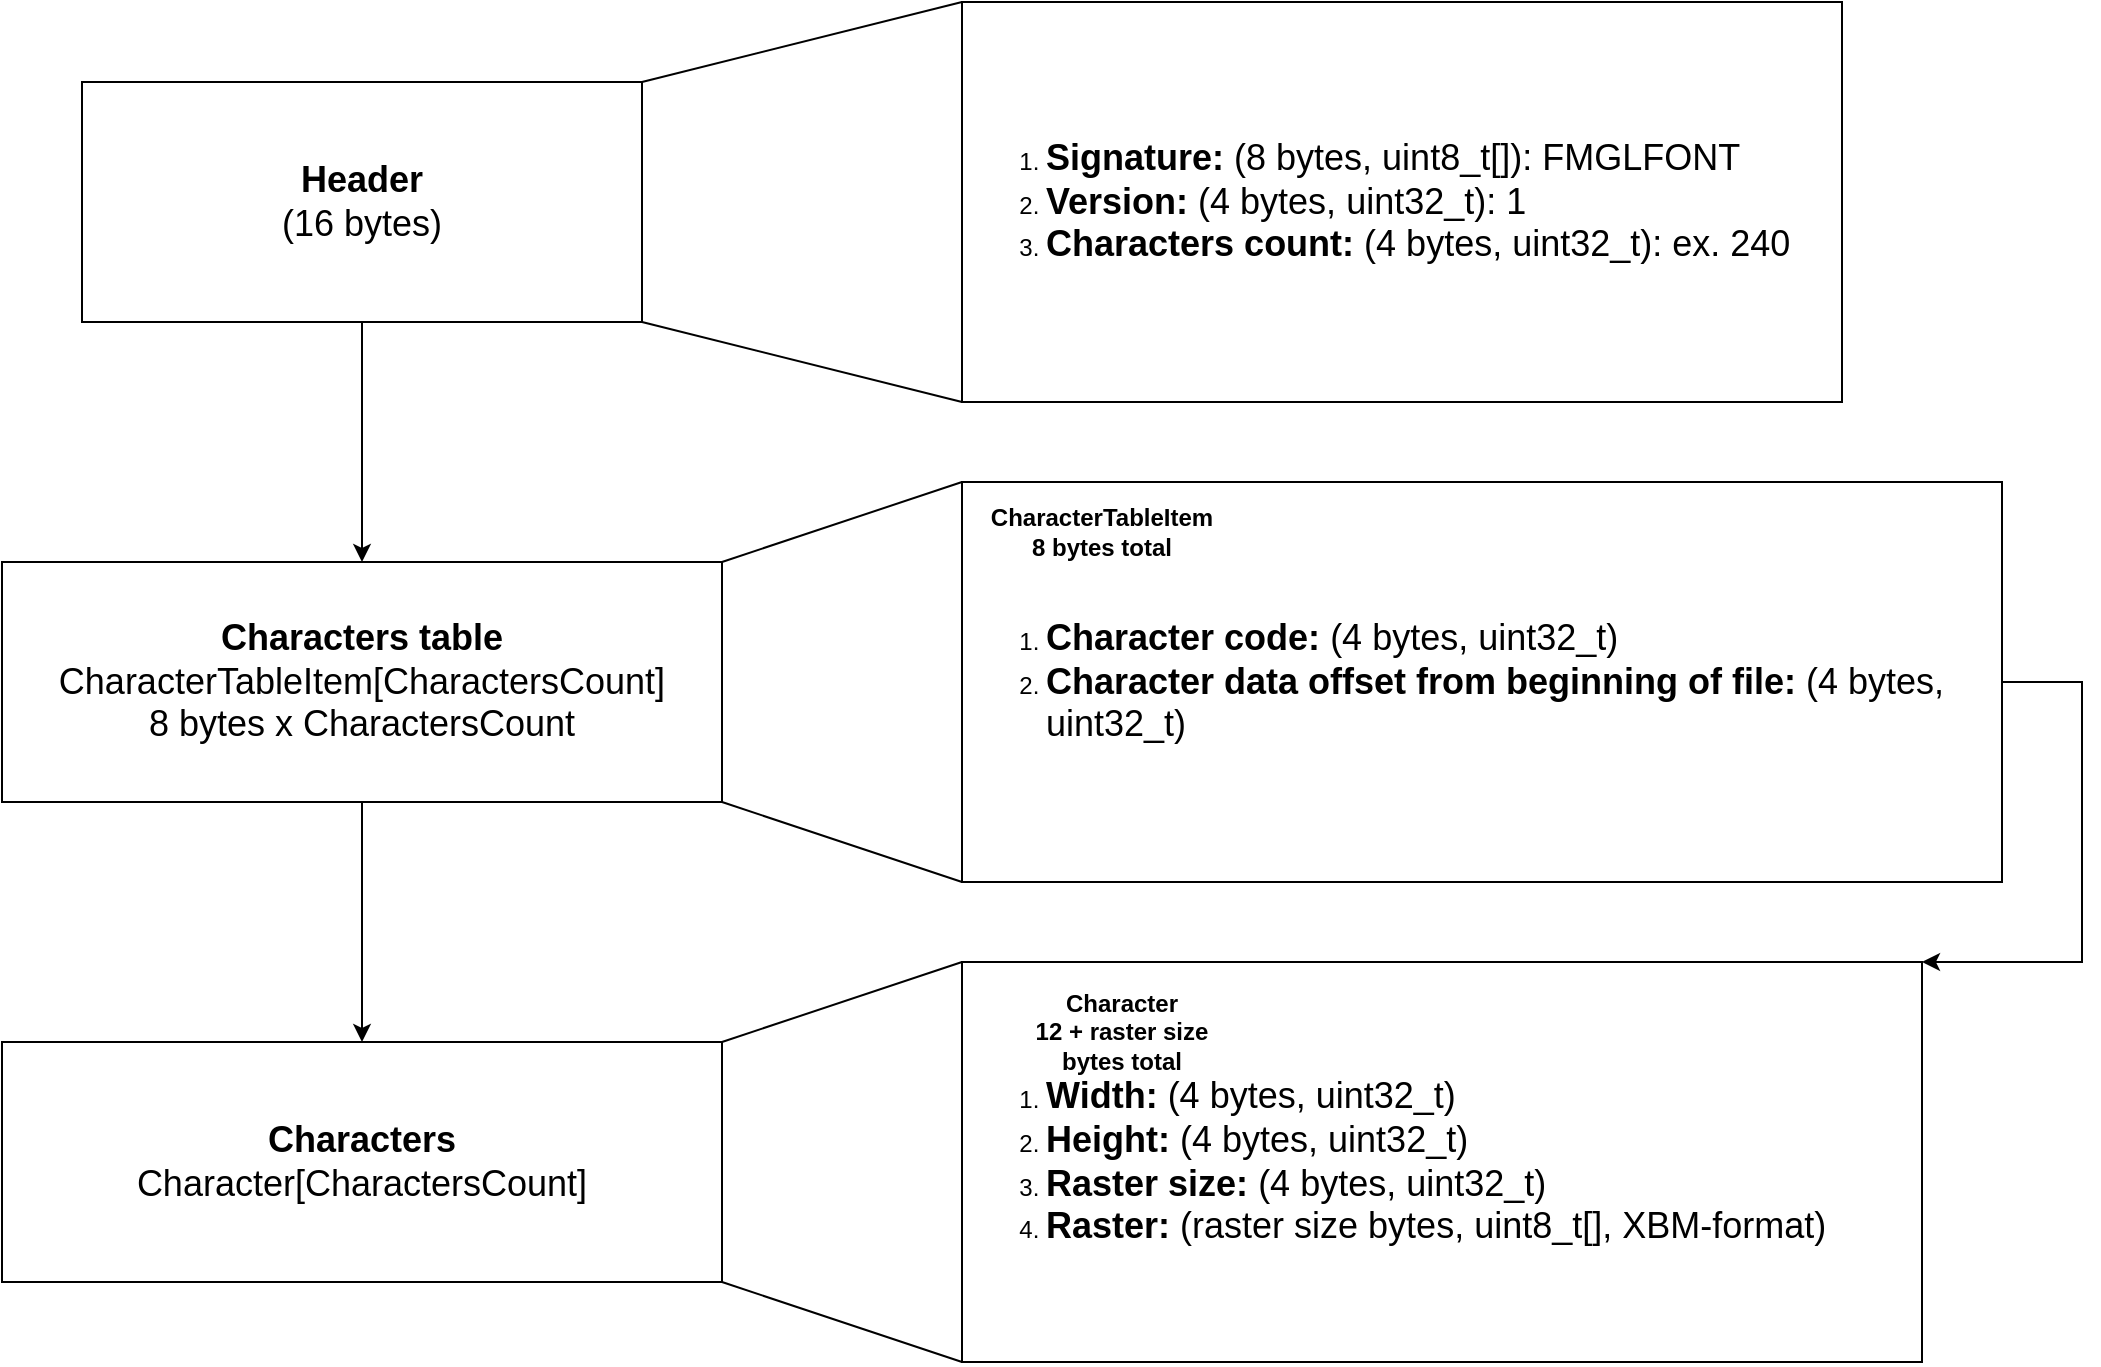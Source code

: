 <mxfile version="28.0.4">
  <diagram name="Page-1" id="z8vJLyzw1SSsMf7IVAN1">
    <mxGraphModel dx="1978" dy="1240" grid="1" gridSize="10" guides="1" tooltips="1" connect="1" arrows="1" fold="1" page="1" pageScale="1" pageWidth="850" pageHeight="1100" math="0" shadow="0">
      <root>
        <mxCell id="0" />
        <mxCell id="1" parent="0" />
        <mxCell id="Wkk6yHHU4i2QVKpF-zxj-6" style="edgeStyle=orthogonalEdgeStyle;rounded=0;orthogonalLoop=1;jettySize=auto;html=1;exitX=0.5;exitY=1;exitDx=0;exitDy=0;" parent="1" source="Wkk6yHHU4i2QVKpF-zxj-1" target="Wkk6yHHU4i2QVKpF-zxj-5" edge="1">
          <mxGeometry relative="1" as="geometry" />
        </mxCell>
        <mxCell id="Wkk6yHHU4i2QVKpF-zxj-1" value="&lt;b&gt;&lt;font style=&quot;font-size: 18px;&quot;&gt;Header&lt;/font&gt;&lt;/b&gt;&lt;div&gt;&lt;font style=&quot;font-size: 18px;&quot;&gt;(16 bytes)&lt;/font&gt;&lt;/div&gt;" style="rounded=0;whiteSpace=wrap;html=1;" parent="1" vertex="1">
          <mxGeometry x="40" y="80" width="280" height="120" as="geometry" />
        </mxCell>
        <mxCell id="Wkk6yHHU4i2QVKpF-zxj-2" value="&lt;ol&gt;&lt;li&gt;&lt;font style=&quot;font-size: 18px;&quot;&gt;&lt;b style=&quot;&quot;&gt;Signature:&lt;/b&gt; (8 bytes, uint8_t[]): FMGLFONT&lt;/font&gt;&lt;/li&gt;&lt;li&gt;&lt;font style=&quot;font-size: 18px;&quot;&gt;&lt;b&gt;Version:&lt;/b&gt; (4 bytes, uint32_t): 1&lt;/font&gt;&lt;/li&gt;&lt;li&gt;&lt;font style=&quot;font-size: 18px;&quot;&gt;&lt;b style=&quot;&quot;&gt;Characters count:&lt;/b&gt; (4 bytes, uint32_t): ex. 240&lt;/font&gt;&lt;/li&gt;&lt;/ol&gt;" style="rounded=0;whiteSpace=wrap;html=1;align=left;" parent="1" vertex="1">
          <mxGeometry x="480" y="40" width="440" height="200" as="geometry" />
        </mxCell>
        <mxCell id="Wkk6yHHU4i2QVKpF-zxj-3" value="" style="endArrow=none;html=1;rounded=0;entryX=0;entryY=0;entryDx=0;entryDy=0;exitX=1;exitY=0;exitDx=0;exitDy=0;" parent="1" source="Wkk6yHHU4i2QVKpF-zxj-1" target="Wkk6yHHU4i2QVKpF-zxj-2" edge="1">
          <mxGeometry width="50" height="50" relative="1" as="geometry">
            <mxPoint x="430" y="590" as="sourcePoint" />
            <mxPoint x="480" y="540" as="targetPoint" />
          </mxGeometry>
        </mxCell>
        <mxCell id="Wkk6yHHU4i2QVKpF-zxj-4" value="" style="endArrow=none;html=1;rounded=0;exitX=1;exitY=1;exitDx=0;exitDy=0;entryX=0;entryY=1;entryDx=0;entryDy=0;" parent="1" source="Wkk6yHHU4i2QVKpF-zxj-1" target="Wkk6yHHU4i2QVKpF-zxj-2" edge="1">
          <mxGeometry width="50" height="50" relative="1" as="geometry">
            <mxPoint x="430" y="590" as="sourcePoint" />
            <mxPoint x="480" y="540" as="targetPoint" />
          </mxGeometry>
        </mxCell>
        <mxCell id="Wkk6yHHU4i2QVKpF-zxj-12" style="edgeStyle=orthogonalEdgeStyle;rounded=0;orthogonalLoop=1;jettySize=auto;html=1;exitX=0.5;exitY=1;exitDx=0;exitDy=0;entryX=0.5;entryY=0;entryDx=0;entryDy=0;" parent="1" source="Wkk6yHHU4i2QVKpF-zxj-5" target="Wkk6yHHU4i2QVKpF-zxj-11" edge="1">
          <mxGeometry relative="1" as="geometry" />
        </mxCell>
        <mxCell id="Wkk6yHHU4i2QVKpF-zxj-5" value="&lt;div&gt;&lt;font style=&quot;font-size: 18px;&quot;&gt;&lt;b&gt;Characters table&lt;/b&gt;&lt;/font&gt;&lt;/div&gt;&lt;div&gt;&lt;span style=&quot;font-size: 18px;&quot;&gt;CharacterTableItem[CharactersCount]&lt;/span&gt;&lt;/div&gt;&lt;div&gt;&lt;span style=&quot;font-size: 18px;&quot;&gt;8 bytes x CharactersCount&lt;/span&gt;&lt;/div&gt;" style="rounded=0;whiteSpace=wrap;html=1;" parent="1" vertex="1">
          <mxGeometry y="320" width="360" height="120" as="geometry" />
        </mxCell>
        <mxCell id="Wkk6yHHU4i2QVKpF-zxj-7" value="&lt;ol&gt;&lt;li&gt;&lt;span style=&quot;font-size: 18px;&quot;&gt;&lt;b&gt;Character code:&lt;/b&gt;&amp;nbsp;(4 bytes, uint32_t)&lt;/span&gt;&lt;/li&gt;&lt;li&gt;&lt;span style=&quot;font-size: 18px;&quot;&gt;&lt;b&gt;Character data offset from beginning of file:&lt;/b&gt; (4 bytes, uint32_t)&lt;/span&gt;&lt;/li&gt;&lt;/ol&gt;" style="rounded=0;whiteSpace=wrap;html=1;align=left;" parent="1" vertex="1">
          <mxGeometry x="480" y="280" width="520" height="200" as="geometry" />
        </mxCell>
        <mxCell id="Wkk6yHHU4i2QVKpF-zxj-8" value="&lt;b&gt;CharacterTableItem&lt;/b&gt;&lt;div&gt;&lt;b&gt;8 bytes total&lt;/b&gt;&lt;/div&gt;" style="text;html=1;align=center;verticalAlign=middle;whiteSpace=wrap;rounded=0;" parent="1" vertex="1">
          <mxGeometry x="490" y="290" width="120" height="30" as="geometry" />
        </mxCell>
        <mxCell id="Wkk6yHHU4i2QVKpF-zxj-9" value="" style="endArrow=none;html=1;rounded=0;entryX=0;entryY=0;entryDx=0;entryDy=0;exitX=1;exitY=0;exitDx=0;exitDy=0;" parent="1" source="Wkk6yHHU4i2QVKpF-zxj-5" target="Wkk6yHHU4i2QVKpF-zxj-7" edge="1">
          <mxGeometry width="50" height="50" relative="1" as="geometry">
            <mxPoint x="430" y="570" as="sourcePoint" />
            <mxPoint x="480" y="520" as="targetPoint" />
          </mxGeometry>
        </mxCell>
        <mxCell id="Wkk6yHHU4i2QVKpF-zxj-10" value="" style="endArrow=none;html=1;rounded=0;exitX=1;exitY=1;exitDx=0;exitDy=0;entryX=0;entryY=1;entryDx=0;entryDy=0;" parent="1" source="Wkk6yHHU4i2QVKpF-zxj-5" target="Wkk6yHHU4i2QVKpF-zxj-7" edge="1">
          <mxGeometry width="50" height="50" relative="1" as="geometry">
            <mxPoint x="430" y="570" as="sourcePoint" />
            <mxPoint x="480" y="520" as="targetPoint" />
          </mxGeometry>
        </mxCell>
        <mxCell id="Wkk6yHHU4i2QVKpF-zxj-11" value="&lt;div&gt;&lt;font style=&quot;font-size: 18px;&quot;&gt;&lt;b&gt;Characters&lt;/b&gt;&lt;/font&gt;&lt;/div&gt;&lt;div&gt;&lt;span style=&quot;font-size: 18px; background-color: transparent; color: light-dark(rgb(0, 0, 0), rgb(255, 255, 255));&quot;&gt;Character[CharactersCount]&lt;/span&gt;&lt;/div&gt;" style="rounded=0;whiteSpace=wrap;html=1;" parent="1" vertex="1">
          <mxGeometry y="560" width="360" height="120" as="geometry" />
        </mxCell>
        <mxCell id="Wkk6yHHU4i2QVKpF-zxj-13" value="&lt;ol&gt;&lt;li&gt;&lt;span style=&quot;font-size: 18px;&quot;&gt;&lt;b&gt;Width:&lt;/b&gt;&amp;nbsp;(4 bytes, uint32_t)&lt;/span&gt;&lt;/li&gt;&lt;li&gt;&lt;span style=&quot;font-size: 18px;&quot;&gt;&lt;b&gt;Height:&lt;/b&gt; (4 bytes, uint32_t)&lt;/span&gt;&lt;/li&gt;&lt;li&gt;&lt;span style=&quot;font-size: 18px;&quot;&gt;&lt;b&gt;Raster size:&lt;/b&gt; (4 bytes, uint32_t)&lt;/span&gt;&lt;/li&gt;&lt;li&gt;&lt;span style=&quot;font-size: 18px;&quot;&gt;&lt;b&gt;Raster:&lt;/b&gt;&amp;nbsp;(raster size bytes, uint8_t[], XBM-format)&lt;/span&gt;&lt;/li&gt;&lt;/ol&gt;" style="rounded=0;whiteSpace=wrap;html=1;align=left;" parent="1" vertex="1">
          <mxGeometry x="480" y="520" width="480" height="200" as="geometry" />
        </mxCell>
        <mxCell id="Wkk6yHHU4i2QVKpF-zxj-15" value="" style="endArrow=none;html=1;rounded=0;entryX=0;entryY=0;entryDx=0;entryDy=0;exitX=1;exitY=0;exitDx=0;exitDy=0;" parent="1" source="Wkk6yHHU4i2QVKpF-zxj-11" target="Wkk6yHHU4i2QVKpF-zxj-13" edge="1">
          <mxGeometry width="50" height="50" relative="1" as="geometry">
            <mxPoint x="380" y="580" as="sourcePoint" />
            <mxPoint x="410" y="510" as="targetPoint" />
          </mxGeometry>
        </mxCell>
        <mxCell id="Wkk6yHHU4i2QVKpF-zxj-16" value="" style="endArrow=none;html=1;rounded=0;exitX=1;exitY=1;exitDx=0;exitDy=0;entryX=0;entryY=1;entryDx=0;entryDy=0;" parent="1" source="Wkk6yHHU4i2QVKpF-zxj-11" target="Wkk6yHHU4i2QVKpF-zxj-13" edge="1">
          <mxGeometry width="50" height="50" relative="1" as="geometry">
            <mxPoint x="390" y="660" as="sourcePoint" />
            <mxPoint x="440" y="610" as="targetPoint" />
          </mxGeometry>
        </mxCell>
        <mxCell id="Wkk6yHHU4i2QVKpF-zxj-18" value="" style="endArrow=classic;html=1;rounded=0;exitX=1;exitY=0.5;exitDx=0;exitDy=0;entryX=1;entryY=0;entryDx=0;entryDy=0;" parent="1" source="Wkk6yHHU4i2QVKpF-zxj-7" target="Wkk6yHHU4i2QVKpF-zxj-13" edge="1">
          <mxGeometry width="50" height="50" relative="1" as="geometry">
            <mxPoint x="430" y="570" as="sourcePoint" />
            <mxPoint x="480" y="520" as="targetPoint" />
            <Array as="points">
              <mxPoint x="1040" y="380" />
              <mxPoint x="1040" y="520" />
            </Array>
          </mxGeometry>
        </mxCell>
        <mxCell id="Wkk6yHHU4i2QVKpF-zxj-19" value="&lt;b&gt;Character&lt;/b&gt;&lt;div&gt;&lt;b&gt;12 + raster size bytes total&lt;/b&gt;&lt;/div&gt;" style="text;html=1;align=center;verticalAlign=middle;whiteSpace=wrap;rounded=0;" parent="1" vertex="1">
          <mxGeometry x="500" y="530" width="120" height="50" as="geometry" />
        </mxCell>
      </root>
    </mxGraphModel>
  </diagram>
</mxfile>
